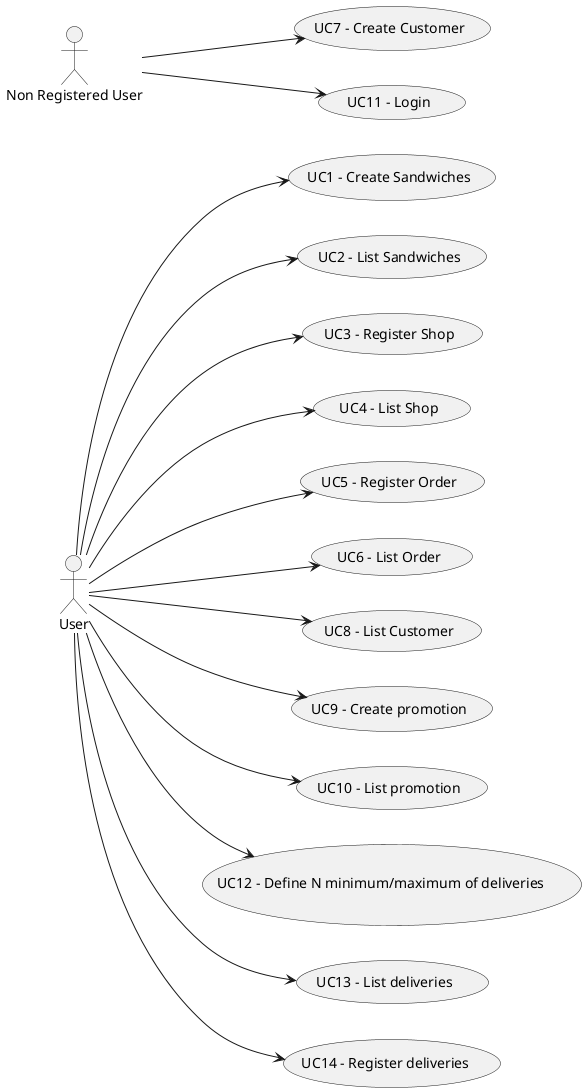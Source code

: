 @startuml
'https://plantuml.com/use-case-diagram

left to right direction

:User: as user
:Non Registered User: as nonUser

(UC1 - Create Sandwiches) as (UC1)
(UC2 - List Sandwiches) as (UC2)
(UC3 - Register Shop) as (UC3)
(UC4 - List Shop) as (UC4)
(UC5 - Register Order) as (UC5)
(UC6 - List Order) as (UC6)
(UC7 - Create Customer) as (UC7)
(UC8 - List Customer) as (UC8)
(UC9 - Create promotion) as (UC9)
(UC10 - List promotion) as (UC10)
(UC11 - Login) as (UC11)
(UC12 - Define N minimum/maximum of deliveries	) as (UC12)
(UC13 - List deliveries	) as (UC13)
(UC14 - Register deliveries	) as (UC14)


user --> (UC1)
user --> (UC2)
user --> (UC3)
user --> (UC4)
user --> (UC5)
user --> (UC6)
nonUser --> (UC7)
user --> (UC8)
user --> (UC9)
user --> (UC10)
nonUser --> (UC11)
user --> (UC12)
user --> (UC13)
user --> (UC14)

@enduml